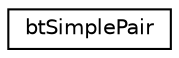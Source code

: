 digraph "Graphical Class Hierarchy"
{
  edge [fontname="Helvetica",fontsize="10",labelfontname="Helvetica",labelfontsize="10"];
  node [fontname="Helvetica",fontsize="10",shape=record];
  rankdir="LR";
  Node1 [label="btSimplePair",height=0.2,width=0.4,color="black", fillcolor="white", style="filled",URL="$structbt_simple_pair.html"];
}

